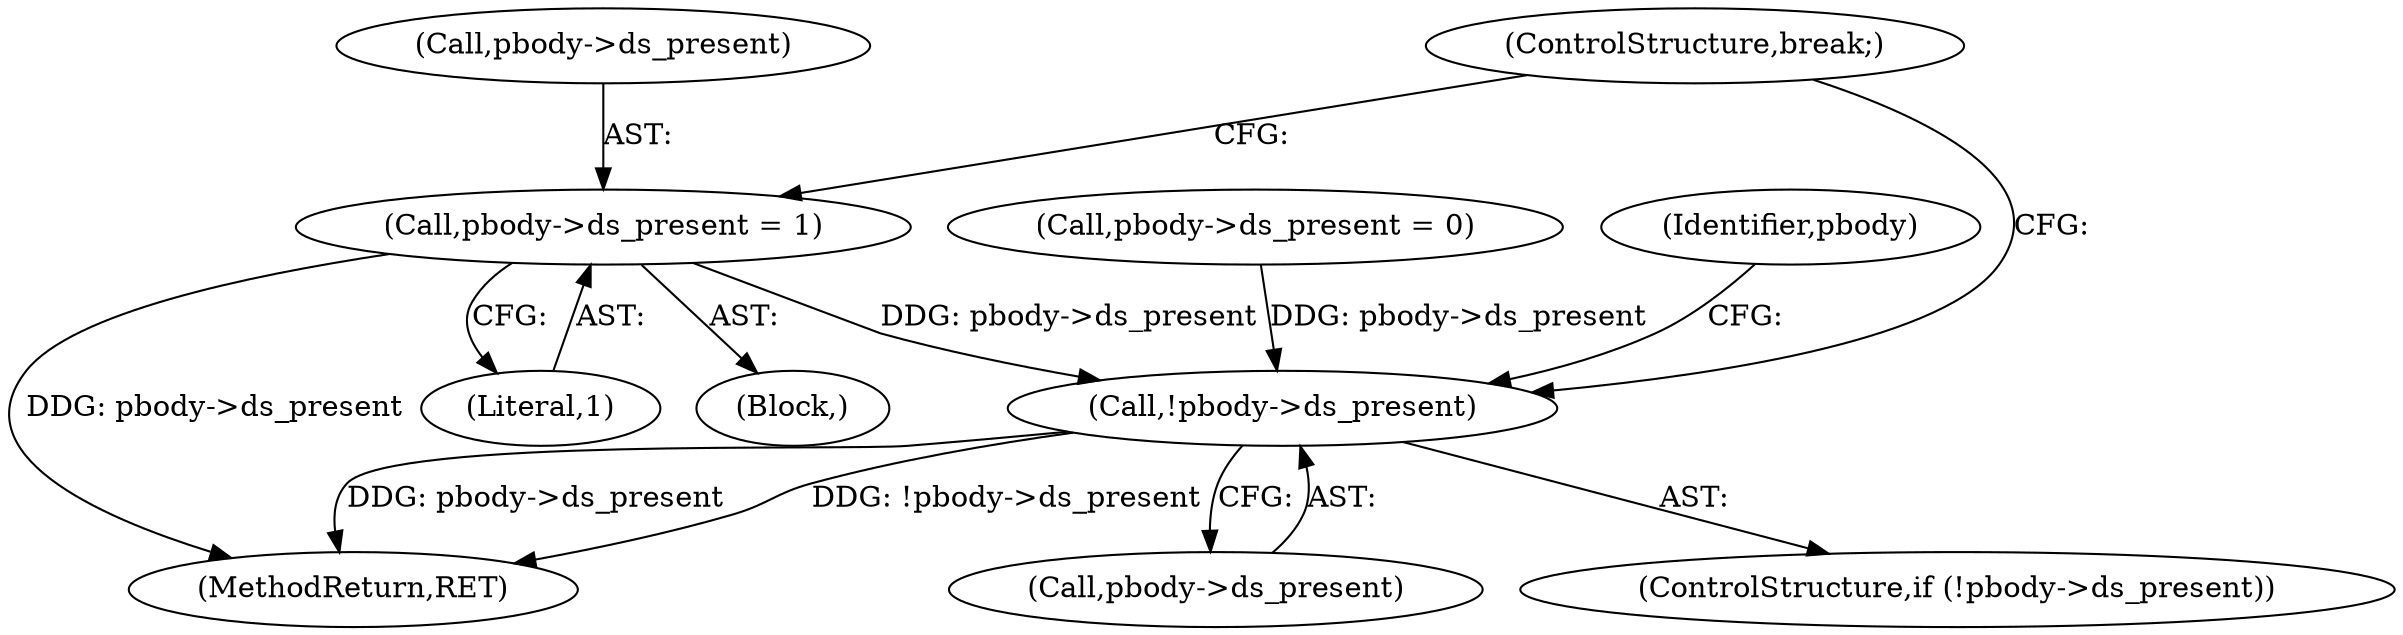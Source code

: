 digraph "0_tcpdump_99798bd9a41bd3d03fdc1e949810a38967f20ed3@pointer" {
"1000564" [label="(Call,pbody->ds_present = 1)"];
"1000554" [label="(Call,!pbody->ds_present)"];
"1000139" [label="(Call,pbody->ds_present = 0)"];
"1000564" [label="(Call,pbody->ds_present = 1)"];
"1000565" [label="(Call,pbody->ds_present)"];
"1000554" [label="(Call,!pbody->ds_present)"];
"1000553" [label="(ControlStructure,if (!pbody->ds_present))"];
"1000764" [label="(MethodReturn,RET)"];
"1000558" [label="(Block,)"];
"1000561" [label="(Identifier,pbody)"];
"1000555" [label="(Call,pbody->ds_present)"];
"1000569" [label="(ControlStructure,break;)"];
"1000568" [label="(Literal,1)"];
"1000564" -> "1000558"  [label="AST: "];
"1000564" -> "1000568"  [label="CFG: "];
"1000565" -> "1000564"  [label="AST: "];
"1000568" -> "1000564"  [label="AST: "];
"1000569" -> "1000564"  [label="CFG: "];
"1000564" -> "1000764"  [label="DDG: pbody->ds_present"];
"1000564" -> "1000554"  [label="DDG: pbody->ds_present"];
"1000554" -> "1000553"  [label="AST: "];
"1000554" -> "1000555"  [label="CFG: "];
"1000555" -> "1000554"  [label="AST: "];
"1000561" -> "1000554"  [label="CFG: "];
"1000569" -> "1000554"  [label="CFG: "];
"1000554" -> "1000764"  [label="DDG: !pbody->ds_present"];
"1000554" -> "1000764"  [label="DDG: pbody->ds_present"];
"1000139" -> "1000554"  [label="DDG: pbody->ds_present"];
}
